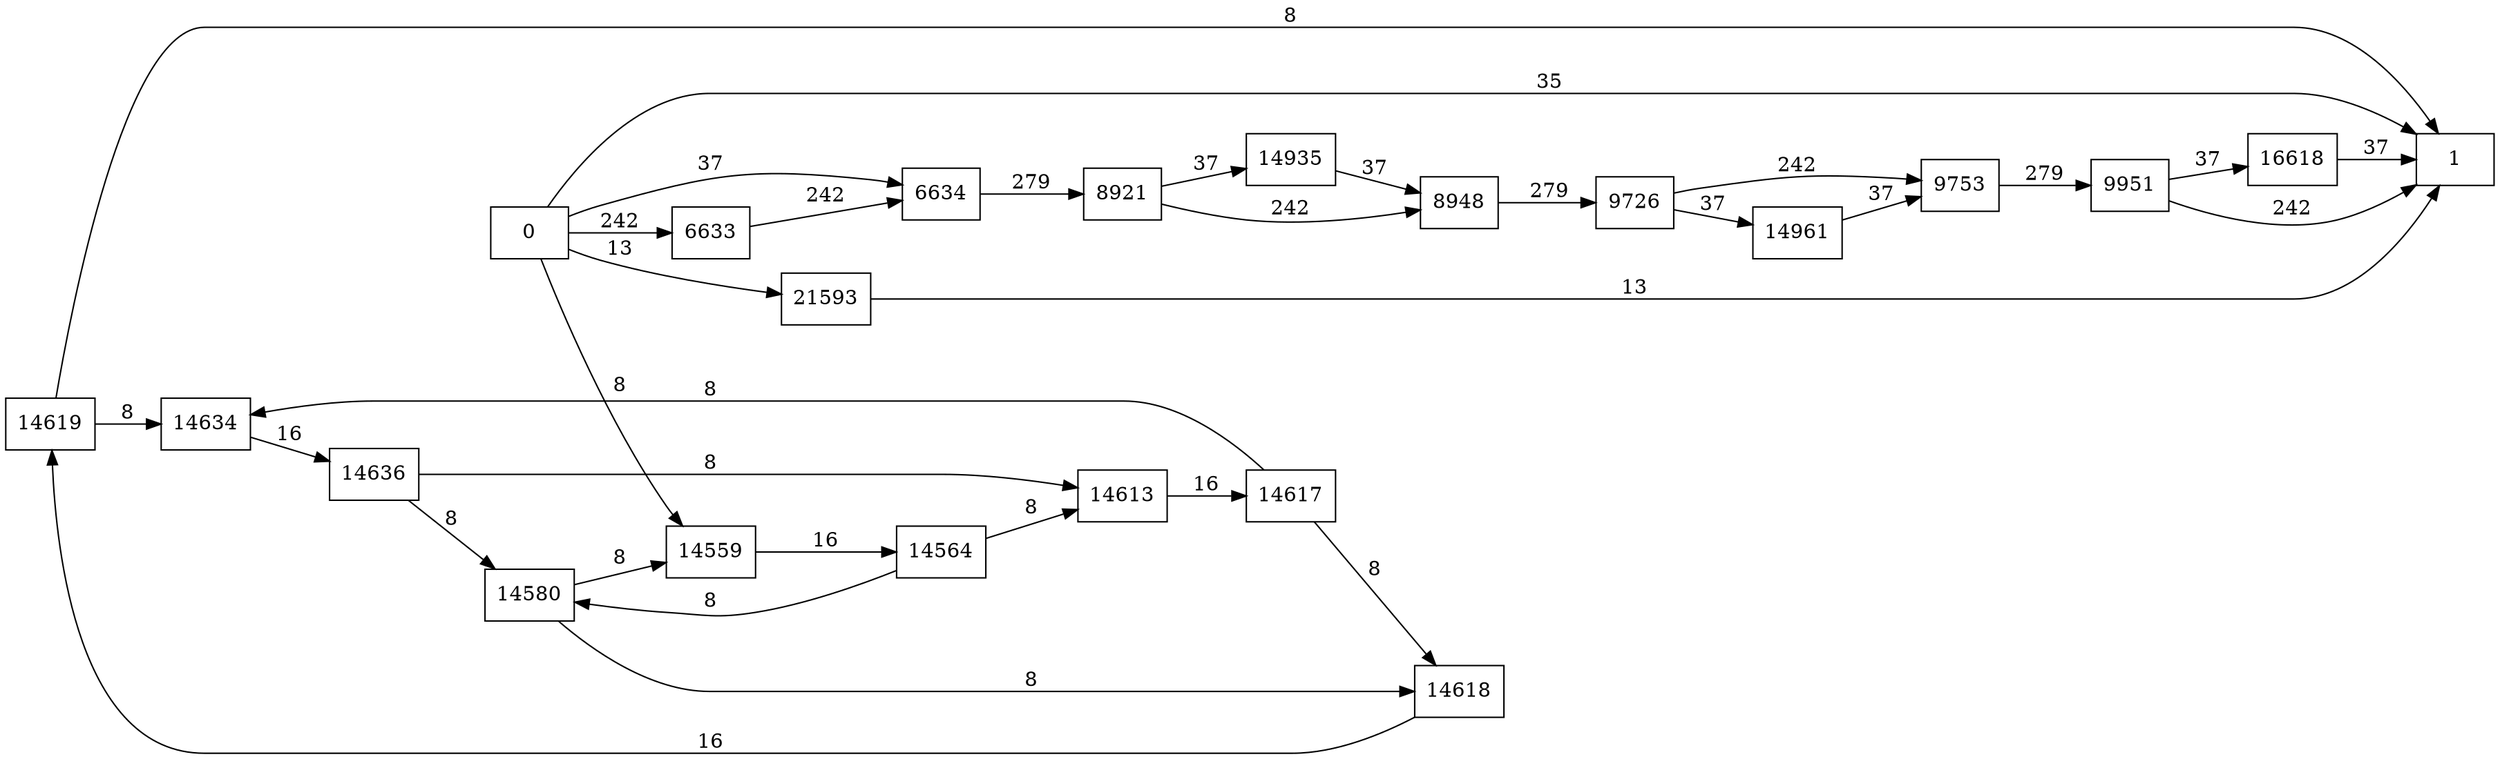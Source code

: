 digraph {
	graph [rankdir=LR]
	node [shape=rectangle]
	6633 -> 6634 [label=242]
	6634 -> 8921 [label=279]
	8921 -> 8948 [label=242]
	8921 -> 14935 [label=37]
	8948 -> 9726 [label=279]
	9726 -> 9753 [label=242]
	9726 -> 14961 [label=37]
	9753 -> 9951 [label=279]
	9951 -> 1 [label=242]
	9951 -> 16618 [label=37]
	14559 -> 14564 [label=16]
	14564 -> 14580 [label=8]
	14564 -> 14613 [label=8]
	14580 -> 14559 [label=8]
	14580 -> 14618 [label=8]
	14613 -> 14617 [label=16]
	14617 -> 14618 [label=8]
	14617 -> 14634 [label=8]
	14618 -> 14619 [label=16]
	14619 -> 14634 [label=8]
	14619 -> 1 [label=8]
	14634 -> 14636 [label=16]
	14636 -> 14613 [label=8]
	14636 -> 14580 [label=8]
	14935 -> 8948 [label=37]
	14961 -> 9753 [label=37]
	16618 -> 1 [label=37]
	21593 -> 1 [label=13]
	0 -> 6634 [label=37]
	0 -> 1 [label=35]
	0 -> 6633 [label=242]
	0 -> 14559 [label=8]
	0 -> 21593 [label=13]
}
